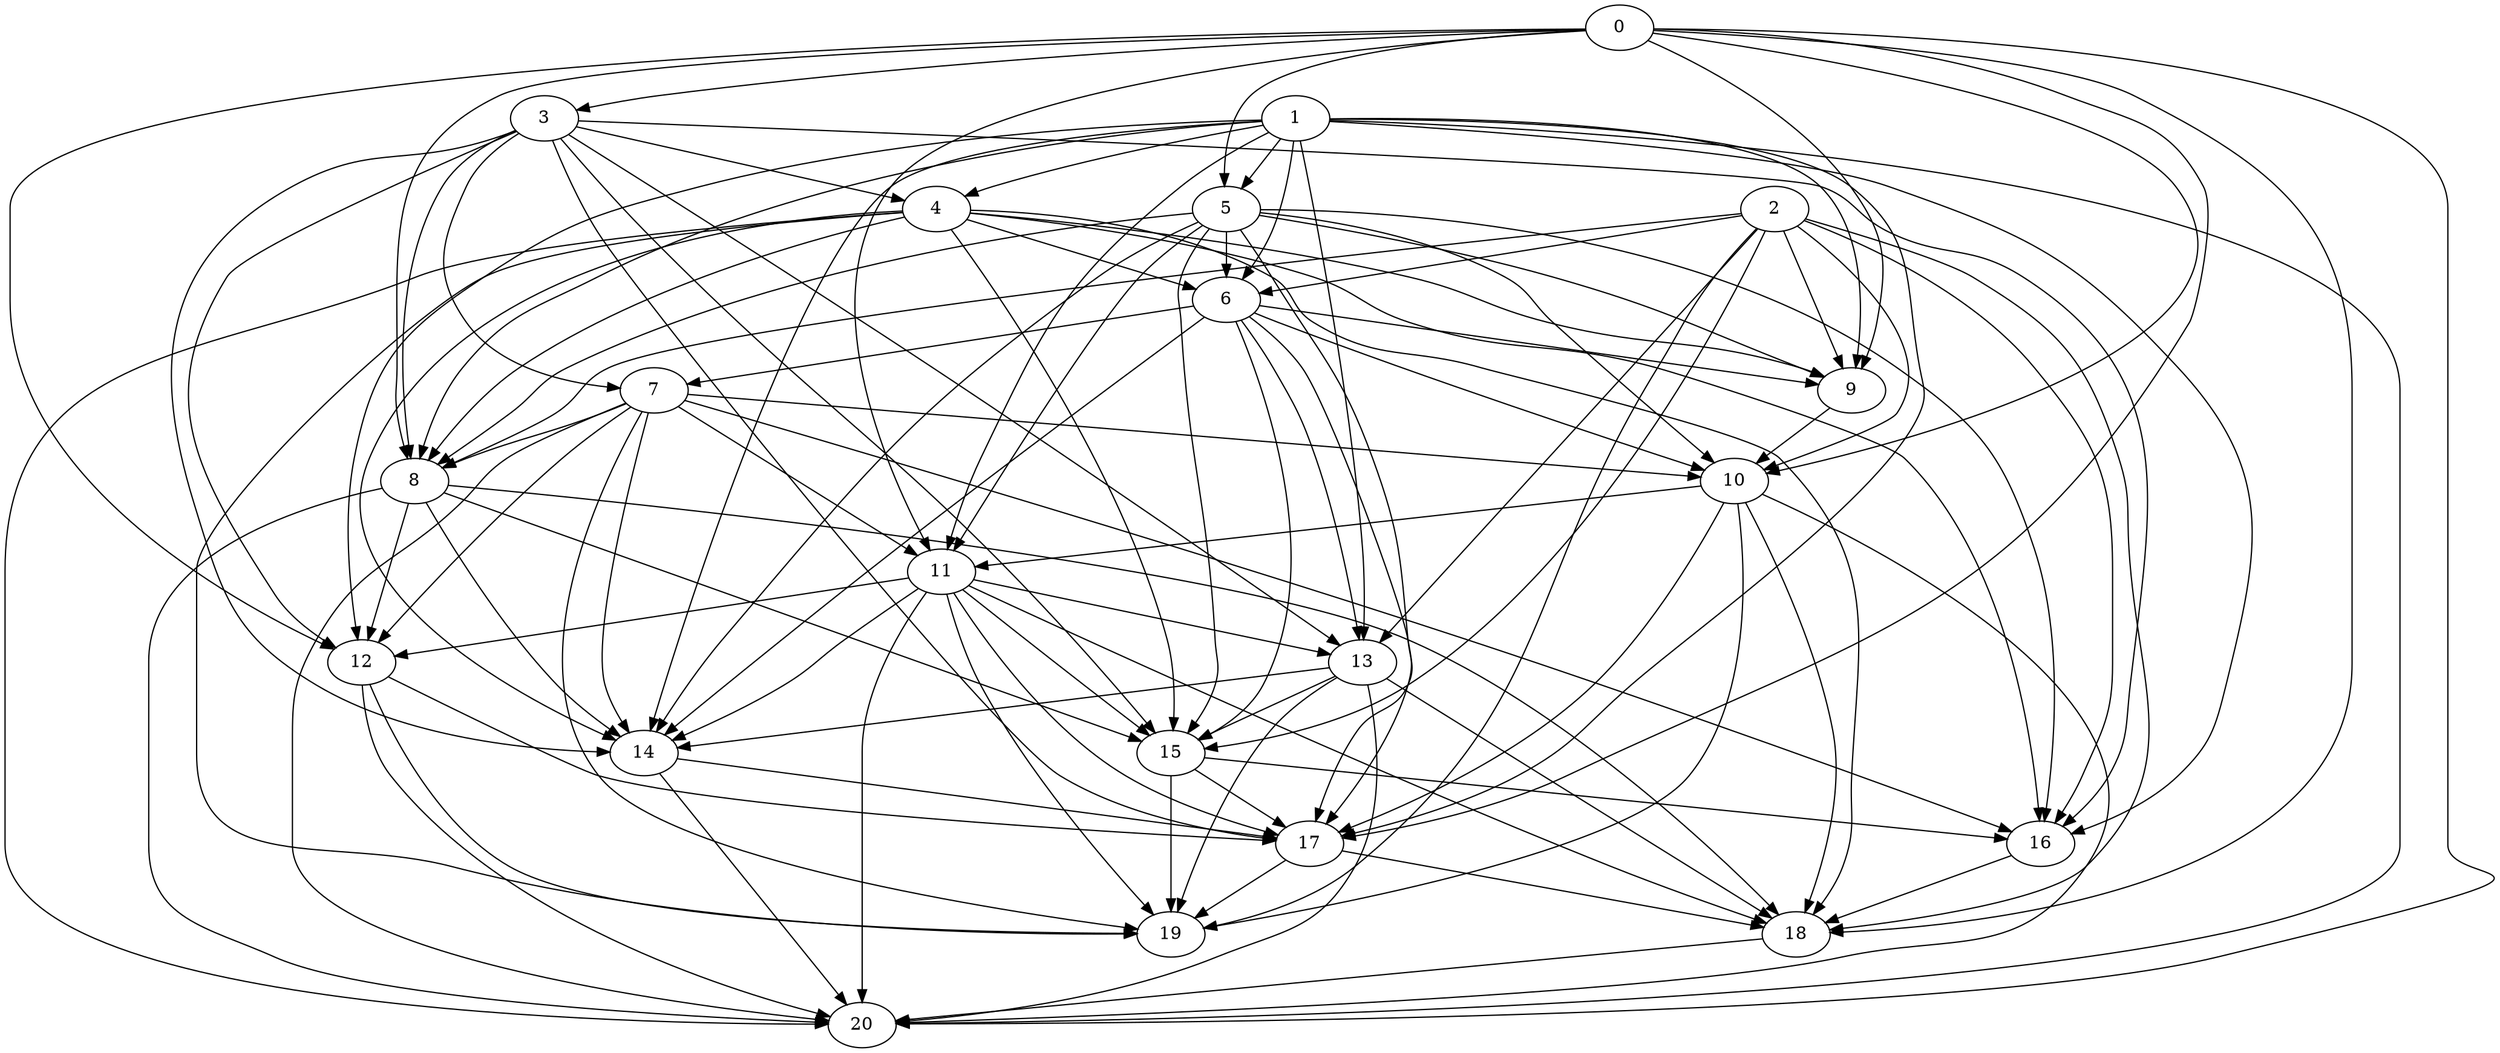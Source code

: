 digraph "Random_Nodes_21_Density_5.19_CCR_10.10_WeightType_Random_Homogeneous-4" {
0 [Weight=9];
3 [Weight=10];
1 [Weight=2];
2 [Weight=9];
5 [Weight=7];
4 [Weight=9];
6 [Weight=10];
7 [Weight=9];
9 [Weight=3];
10 [Weight=9];
11 [Weight=5];
13 [Weight=7];
8 [Weight=4];
15 [Weight=10];
12 [Weight=10];
14 [Weight=2];
17 [Weight=9];
16 [Weight=8];
18 [Weight=8];
20 [Weight=5];
19 [Weight=2];
4 -> 8 [Weight=12];
2 -> 6 [Weight=12];
16 -> 18 [Weight=14];
4 -> 15 [Weight=14];
1 -> 11 [Weight=12];
6 -> 7 [Weight=16];
2 -> 16 [Weight=12];
6 -> 15 [Weight=7];
6 -> 14 [Weight=5];
15 -> 16 [Weight=5];
7 -> 11 [Weight=21];
1 -> 8 [Weight=16];
1 -> 6 [Weight=21];
4 -> 18 [Weight=5];
8 -> 14 [Weight=21];
11 -> 20 [Weight=9];
0 -> 9 [Weight=5];
0 -> 8 [Weight=9];
12 -> 20 [Weight=23];
1 -> 16 [Weight=9];
0 -> 3 [Weight=18];
5 -> 11 [Weight=5];
11 -> 15 [Weight=12];
6 -> 17 [Weight=21];
2 -> 13 [Weight=7];
11 -> 18 [Weight=16];
10 -> 19 [Weight=21];
5 -> 14 [Weight=21];
11 -> 12 [Weight=21];
11 -> 13 [Weight=16];
1 -> 17 [Weight=12];
7 -> 12 [Weight=5];
1 -> 14 [Weight=14];
2 -> 8 [Weight=14];
15 -> 17 [Weight=21];
12 -> 19 [Weight=5];
0 -> 17 [Weight=12];
8 -> 20 [Weight=7];
5 -> 16 [Weight=9];
4 -> 9 [Weight=9];
4 -> 16 [Weight=5];
17 -> 19 [Weight=21];
4 -> 20 [Weight=16];
11 -> 19 [Weight=12];
9 -> 10 [Weight=21];
2 -> 10 [Weight=9];
1 -> 5 [Weight=18];
1 -> 12 [Weight=23];
10 -> 18 [Weight=14];
0 -> 10 [Weight=12];
10 -> 20 [Weight=16];
11 -> 17 [Weight=23];
4 -> 14 [Weight=9];
8 -> 15 [Weight=16];
6 -> 10 [Weight=7];
5 -> 9 [Weight=21];
13 -> 14 [Weight=7];
2 -> 15 [Weight=7];
5 -> 8 [Weight=14];
11 -> 14 [Weight=5];
8 -> 18 [Weight=18];
3 -> 7 [Weight=7];
6 -> 9 [Weight=7];
1 -> 9 [Weight=7];
5 -> 6 [Weight=14];
3 -> 4 [Weight=21];
5 -> 15 [Weight=5];
1 -> 20 [Weight=21];
0 -> 5 [Weight=14];
0 -> 11 [Weight=23];
7 -> 19 [Weight=16];
7 -> 10 [Weight=16];
5 -> 17 [Weight=7];
8 -> 12 [Weight=16];
4 -> 19 [Weight=7];
15 -> 19 [Weight=12];
1 -> 4 [Weight=9];
14 -> 20 [Weight=9];
17 -> 18 [Weight=18];
2 -> 19 [Weight=21];
3 -> 13 [Weight=14];
3 -> 17 [Weight=14];
13 -> 19 [Weight=23];
2 -> 9 [Weight=7];
3 -> 14 [Weight=21];
2 -> 18 [Weight=21];
13 -> 15 [Weight=14];
7 -> 16 [Weight=16];
0 -> 12 [Weight=9];
6 -> 13 [Weight=5];
3 -> 15 [Weight=7];
7 -> 20 [Weight=14];
5 -> 10 [Weight=16];
10 -> 11 [Weight=23];
12 -> 17 [Weight=14];
10 -> 17 [Weight=7];
7 -> 8 [Weight=21];
4 -> 6 [Weight=9];
18 -> 20 [Weight=9];
3 -> 16 [Weight=5];
13 -> 18 [Weight=21];
0 -> 20 [Weight=21];
1 -> 13 [Weight=18];
0 -> 18 [Weight=18];
3 -> 12 [Weight=9];
7 -> 14 [Weight=12];
13 -> 20 [Weight=21];
14 -> 17 [Weight=21];
3 -> 8 [Weight=16];
}
